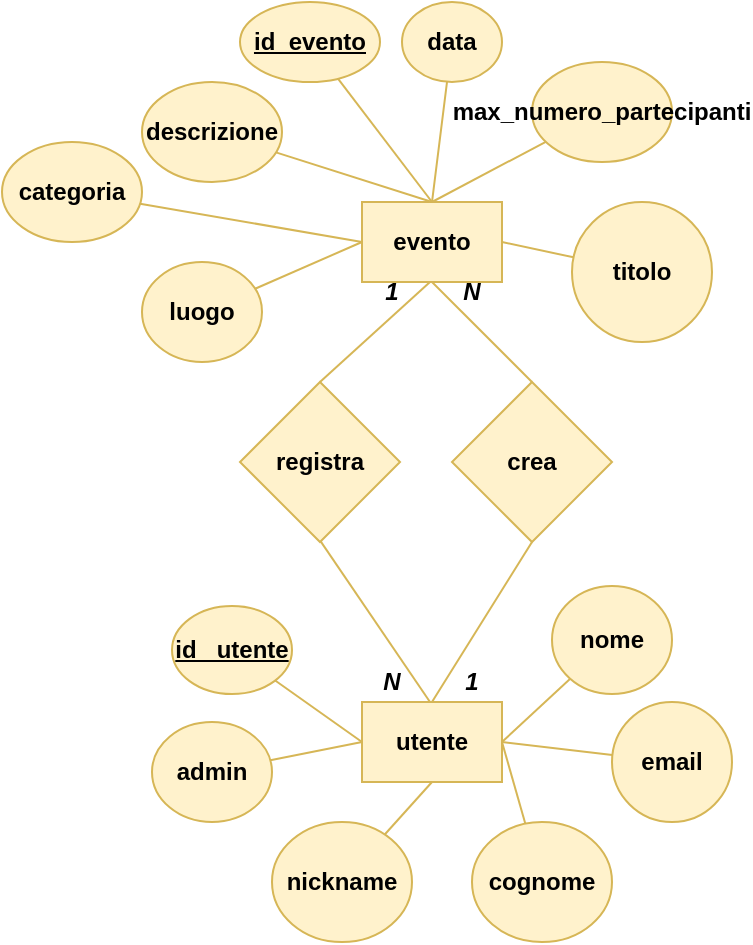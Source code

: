 <mxfile version="21.2.9" type="github">
  <diagram name="Pagina-1" id="YaCgOV6bC5pr7ejjGXxi">
    <mxGraphModel dx="956" dy="503" grid="1" gridSize="10" guides="1" tooltips="1" connect="1" arrows="1" fold="1" page="1" pageScale="1" pageWidth="827" pageHeight="1169" math="0" shadow="0">
      <root>
        <mxCell id="0" />
        <mxCell id="1" parent="0" />
        <mxCell id="npUMTWKMbu3V_MuyzJ62-2" value="evento" style="rounded=0;whiteSpace=wrap;html=1;fillColor=#fff2cc;strokeColor=#d6b656;fontStyle=1;horizontal=1;verticalAlign=middle;" vertex="1" parent="1">
          <mxGeometry x="395" y="360" width="70" height="40" as="geometry" />
        </mxCell>
        <mxCell id="npUMTWKMbu3V_MuyzJ62-3" value="utente" style="rounded=0;whiteSpace=wrap;html=1;fillColor=#fff2cc;strokeColor=#d6b656;fontStyle=1;horizontal=1;verticalAlign=middle;" vertex="1" parent="1">
          <mxGeometry x="395" y="610" width="70" height="40" as="geometry" />
        </mxCell>
        <mxCell id="npUMTWKMbu3V_MuyzJ62-7" style="rounded=0;orthogonalLoop=1;jettySize=auto;html=1;endArrow=none;endFill=0;exitX=0.5;exitY=1;exitDx=0;exitDy=0;entryX=0.5;entryY=0;entryDx=0;entryDy=0;fillColor=#fff2cc;strokeColor=#d6b656;fontStyle=1;horizontal=1;verticalAlign=middle;" edge="1" parent="1" source="npUMTWKMbu3V_MuyzJ62-4" target="npUMTWKMbu3V_MuyzJ62-3">
          <mxGeometry relative="1" as="geometry" />
        </mxCell>
        <mxCell id="npUMTWKMbu3V_MuyzJ62-8" style="rounded=0;orthogonalLoop=1;jettySize=auto;html=1;entryX=0.5;entryY=1;entryDx=0;entryDy=0;endArrow=none;endFill=0;exitX=0.5;exitY=0;exitDx=0;exitDy=0;fillColor=#fff2cc;strokeColor=#d6b656;fontStyle=1;horizontal=1;verticalAlign=middle;" edge="1" parent="1" source="npUMTWKMbu3V_MuyzJ62-4" target="npUMTWKMbu3V_MuyzJ62-2">
          <mxGeometry relative="1" as="geometry" />
        </mxCell>
        <mxCell id="npUMTWKMbu3V_MuyzJ62-4" value="crea" style="rhombus;whiteSpace=wrap;html=1;fillColor=#fff2cc;strokeColor=#d6b656;fontStyle=1;horizontal=1;verticalAlign=middle;" vertex="1" parent="1">
          <mxGeometry x="440" y="450" width="80" height="80" as="geometry" />
        </mxCell>
        <mxCell id="npUMTWKMbu3V_MuyzJ62-22" style="rounded=0;orthogonalLoop=1;jettySize=auto;html=1;entryX=0;entryY=0.5;entryDx=0;entryDy=0;endArrow=none;endFill=0;fillColor=#fff2cc;strokeColor=#d6b656;fontStyle=1;horizontal=1;verticalAlign=middle;" edge="1" parent="1" source="npUMTWKMbu3V_MuyzJ62-11" target="npUMTWKMbu3V_MuyzJ62-3">
          <mxGeometry relative="1" as="geometry" />
        </mxCell>
        <mxCell id="npUMTWKMbu3V_MuyzJ62-11" value="id _utente" style="ellipse;whiteSpace=wrap;html=1;fillColor=#fff2cc;strokeColor=#d6b656;fontStyle=5;horizontal=1;verticalAlign=middle;" vertex="1" parent="1">
          <mxGeometry x="300" y="562" width="60" height="44" as="geometry" />
        </mxCell>
        <mxCell id="npUMTWKMbu3V_MuyzJ62-17" style="rounded=0;orthogonalLoop=1;jettySize=auto;html=1;entryX=1;entryY=0.5;entryDx=0;entryDy=0;endArrow=none;endFill=0;fillColor=#fff2cc;strokeColor=#d6b656;fontStyle=1;horizontal=1;verticalAlign=middle;" edge="1" parent="1" source="npUMTWKMbu3V_MuyzJ62-12" target="npUMTWKMbu3V_MuyzJ62-3">
          <mxGeometry relative="1" as="geometry" />
        </mxCell>
        <mxCell id="npUMTWKMbu3V_MuyzJ62-12" value="nome" style="ellipse;whiteSpace=wrap;html=1;fillColor=#fff2cc;strokeColor=#d6b656;fontStyle=1;horizontal=1;verticalAlign=middle;" vertex="1" parent="1">
          <mxGeometry x="490" y="552" width="60" height="54" as="geometry" />
        </mxCell>
        <mxCell id="npUMTWKMbu3V_MuyzJ62-18" style="rounded=0;orthogonalLoop=1;jettySize=auto;html=1;entryX=1;entryY=0.5;entryDx=0;entryDy=0;endArrow=none;endFill=0;fillColor=#fff2cc;strokeColor=#d6b656;fontStyle=1;horizontal=1;verticalAlign=middle;" edge="1" parent="1" source="npUMTWKMbu3V_MuyzJ62-13" target="npUMTWKMbu3V_MuyzJ62-3">
          <mxGeometry relative="1" as="geometry" />
        </mxCell>
        <mxCell id="npUMTWKMbu3V_MuyzJ62-13" value="email" style="ellipse;whiteSpace=wrap;html=1;fillColor=#fff2cc;strokeColor=#d6b656;fontStyle=1;horizontal=1;verticalAlign=middle;" vertex="1" parent="1">
          <mxGeometry x="520" y="610" width="60" height="60" as="geometry" />
        </mxCell>
        <mxCell id="npUMTWKMbu3V_MuyzJ62-19" style="rounded=0;orthogonalLoop=1;jettySize=auto;html=1;entryX=1;entryY=0.5;entryDx=0;entryDy=0;endArrow=none;endFill=0;fillColor=#fff2cc;strokeColor=#d6b656;fontStyle=1;horizontal=1;verticalAlign=middle;" edge="1" parent="1" source="npUMTWKMbu3V_MuyzJ62-14" target="npUMTWKMbu3V_MuyzJ62-3">
          <mxGeometry relative="1" as="geometry" />
        </mxCell>
        <mxCell id="npUMTWKMbu3V_MuyzJ62-14" value="cognome" style="ellipse;whiteSpace=wrap;html=1;fillColor=#fff2cc;strokeColor=#d6b656;fontStyle=1;horizontal=1;verticalAlign=middle;" vertex="1" parent="1">
          <mxGeometry x="450" y="670" width="70" height="60" as="geometry" />
        </mxCell>
        <mxCell id="npUMTWKMbu3V_MuyzJ62-20" style="rounded=0;orthogonalLoop=1;jettySize=auto;html=1;entryX=0.5;entryY=1;entryDx=0;entryDy=0;endArrow=none;endFill=0;fillColor=#fff2cc;strokeColor=#d6b656;fontStyle=1;horizontal=1;verticalAlign=middle;" edge="1" parent="1" source="npUMTWKMbu3V_MuyzJ62-15" target="npUMTWKMbu3V_MuyzJ62-3">
          <mxGeometry relative="1" as="geometry" />
        </mxCell>
        <mxCell id="npUMTWKMbu3V_MuyzJ62-15" value="nickname" style="ellipse;whiteSpace=wrap;html=1;fillColor=#fff2cc;strokeColor=#d6b656;fontStyle=1;horizontal=1;verticalAlign=middle;" vertex="1" parent="1">
          <mxGeometry x="350" y="670" width="70" height="60" as="geometry" />
        </mxCell>
        <mxCell id="npUMTWKMbu3V_MuyzJ62-21" style="rounded=0;orthogonalLoop=1;jettySize=auto;html=1;entryX=0;entryY=0.5;entryDx=0;entryDy=0;endArrow=none;endFill=0;fillColor=#fff2cc;strokeColor=#d6b656;fontStyle=1;horizontal=1;verticalAlign=middle;" edge="1" parent="1" source="npUMTWKMbu3V_MuyzJ62-16" target="npUMTWKMbu3V_MuyzJ62-3">
          <mxGeometry relative="1" as="geometry" />
        </mxCell>
        <mxCell id="npUMTWKMbu3V_MuyzJ62-16" value="admin" style="ellipse;whiteSpace=wrap;html=1;fillColor=#fff2cc;strokeColor=#d6b656;fontStyle=1;horizontal=1;verticalAlign=middle;" vertex="1" parent="1">
          <mxGeometry x="290" y="620" width="60" height="50" as="geometry" />
        </mxCell>
        <mxCell id="npUMTWKMbu3V_MuyzJ62-30" style="rounded=0;orthogonalLoop=1;jettySize=auto;html=1;entryX=0.5;entryY=0;entryDx=0;entryDy=0;endArrow=none;endFill=0;fillColor=#fff2cc;strokeColor=#d6b656;fontStyle=1;horizontal=1;verticalAlign=middle;" edge="1" parent="1" source="npUMTWKMbu3V_MuyzJ62-23" target="npUMTWKMbu3V_MuyzJ62-2">
          <mxGeometry relative="1" as="geometry" />
        </mxCell>
        <mxCell id="npUMTWKMbu3V_MuyzJ62-23" value="id_evento" style="ellipse;whiteSpace=wrap;html=1;fillColor=#fff2cc;strokeColor=#d6b656;fontStyle=5;horizontal=1;verticalAlign=middle;" vertex="1" parent="1">
          <mxGeometry x="334" y="260" width="70" height="40" as="geometry" />
        </mxCell>
        <mxCell id="npUMTWKMbu3V_MuyzJ62-34" style="rounded=0;orthogonalLoop=1;jettySize=auto;html=1;entryX=0;entryY=0.5;entryDx=0;entryDy=0;endArrow=none;endFill=0;fillColor=#fff2cc;strokeColor=#d6b656;fontStyle=1;horizontal=1;verticalAlign=middle;" edge="1" parent="1" source="npUMTWKMbu3V_MuyzJ62-24" target="npUMTWKMbu3V_MuyzJ62-2">
          <mxGeometry relative="1" as="geometry" />
        </mxCell>
        <mxCell id="npUMTWKMbu3V_MuyzJ62-24" value="luogo" style="ellipse;whiteSpace=wrap;html=1;fillColor=#fff2cc;strokeColor=#d6b656;fontStyle=1;horizontal=1;verticalAlign=middle;" vertex="1" parent="1">
          <mxGeometry x="285" y="390" width="60" height="50" as="geometry" />
        </mxCell>
        <mxCell id="npUMTWKMbu3V_MuyzJ62-35" style="rounded=0;orthogonalLoop=1;jettySize=auto;html=1;entryX=0.5;entryY=0;entryDx=0;entryDy=0;endArrow=none;endFill=0;fillColor=#fff2cc;strokeColor=#d6b656;fontStyle=1;horizontal=1;verticalAlign=middle;" edge="1" parent="1" source="npUMTWKMbu3V_MuyzJ62-26" target="npUMTWKMbu3V_MuyzJ62-2">
          <mxGeometry relative="1" as="geometry" />
        </mxCell>
        <mxCell id="npUMTWKMbu3V_MuyzJ62-26" value="descrizione" style="ellipse;whiteSpace=wrap;html=1;fillColor=#fff2cc;strokeColor=#d6b656;fontStyle=1;horizontal=1;verticalAlign=middle;" vertex="1" parent="1">
          <mxGeometry x="285" y="300" width="70" height="50" as="geometry" />
        </mxCell>
        <mxCell id="npUMTWKMbu3V_MuyzJ62-31" style="rounded=0;orthogonalLoop=1;jettySize=auto;html=1;endArrow=none;endFill=0;fillColor=#fff2cc;strokeColor=#d6b656;fontStyle=1;horizontal=1;verticalAlign=middle;" edge="1" parent="1" source="npUMTWKMbu3V_MuyzJ62-27">
          <mxGeometry relative="1" as="geometry">
            <mxPoint x="430" y="360" as="targetPoint" />
          </mxGeometry>
        </mxCell>
        <mxCell id="npUMTWKMbu3V_MuyzJ62-27" value="data" style="ellipse;whiteSpace=wrap;html=1;fillColor=#fff2cc;strokeColor=#d6b656;fontStyle=1;horizontal=1;verticalAlign=middle;" vertex="1" parent="1">
          <mxGeometry x="415" y="260" width="50" height="40" as="geometry" />
        </mxCell>
        <mxCell id="npUMTWKMbu3V_MuyzJ62-42" style="rounded=0;orthogonalLoop=1;jettySize=auto;html=1;entryX=1;entryY=0.5;entryDx=0;entryDy=0;endArrow=none;endFill=0;fillColor=#fff2cc;strokeColor=#d6b656;fontStyle=1;horizontal=1;verticalAlign=middle;" edge="1" parent="1" source="npUMTWKMbu3V_MuyzJ62-28" target="npUMTWKMbu3V_MuyzJ62-2">
          <mxGeometry relative="1" as="geometry" />
        </mxCell>
        <mxCell id="npUMTWKMbu3V_MuyzJ62-28" value="titolo" style="ellipse;whiteSpace=wrap;html=1;fillColor=#fff2cc;strokeColor=#d6b656;fontStyle=1;horizontal=1;verticalAlign=middle;" vertex="1" parent="1">
          <mxGeometry x="500" y="360" width="70" height="70" as="geometry" />
        </mxCell>
        <mxCell id="npUMTWKMbu3V_MuyzJ62-32" style="rounded=0;orthogonalLoop=1;jettySize=auto;html=1;entryX=0.5;entryY=0;entryDx=0;entryDy=0;endArrow=none;endFill=0;fillColor=#fff2cc;strokeColor=#d6b656;fontStyle=1;horizontal=1;verticalAlign=middle;" edge="1" parent="1" source="npUMTWKMbu3V_MuyzJ62-29" target="npUMTWKMbu3V_MuyzJ62-2">
          <mxGeometry relative="1" as="geometry" />
        </mxCell>
        <mxCell id="npUMTWKMbu3V_MuyzJ62-29" value="max_numero_partecipanti" style="ellipse;whiteSpace=wrap;html=1;fillColor=#fff2cc;strokeColor=#d6b656;fontStyle=1;horizontal=1;verticalAlign=middle;" vertex="1" parent="1">
          <mxGeometry x="480" y="290" width="70" height="50" as="geometry" />
        </mxCell>
        <mxCell id="npUMTWKMbu3V_MuyzJ62-44" style="rounded=0;orthogonalLoop=1;jettySize=auto;html=1;entryX=0.75;entryY=1;entryDx=0;entryDy=0;endArrow=none;endFill=0;exitX=0.483;exitY=0.965;exitDx=0;exitDy=0;exitPerimeter=0;fillColor=#fff2cc;strokeColor=#d6b656;fontStyle=1;horizontal=1;verticalAlign=middle;" edge="1" parent="1" source="npUMTWKMbu3V_MuyzJ62-43">
          <mxGeometry relative="1" as="geometry">
            <mxPoint x="429" y="610" as="targetPoint" />
          </mxGeometry>
        </mxCell>
        <mxCell id="npUMTWKMbu3V_MuyzJ62-45" style="rounded=0;orthogonalLoop=1;jettySize=auto;html=1;entryX=0.75;entryY=0;entryDx=0;entryDy=0;endArrow=none;endFill=0;exitX=0.5;exitY=0;exitDx=0;exitDy=0;fillColor=#fff2cc;strokeColor=#d6b656;fontStyle=1;horizontal=1;verticalAlign=middle;" edge="1" parent="1" source="npUMTWKMbu3V_MuyzJ62-43">
          <mxGeometry relative="1" as="geometry">
            <mxPoint x="429" y="400" as="targetPoint" />
          </mxGeometry>
        </mxCell>
        <mxCell id="npUMTWKMbu3V_MuyzJ62-43" value="registra" style="rhombus;whiteSpace=wrap;html=1;fillColor=#fff2cc;strokeColor=#d6b656;fontStyle=1;horizontal=1;verticalAlign=middle;" vertex="1" parent="1">
          <mxGeometry x="334" y="450" width="80" height="80" as="geometry" />
        </mxCell>
        <mxCell id="npUMTWKMbu3V_MuyzJ62-47" value="N" style="text;html=1;align=center;verticalAlign=middle;whiteSpace=wrap;rounded=0;fontStyle=3;horizontal=1;" vertex="1" parent="1">
          <mxGeometry x="420" y="390" width="60" height="30" as="geometry" />
        </mxCell>
        <mxCell id="npUMTWKMbu3V_MuyzJ62-48" value="1" style="text;html=1;align=center;verticalAlign=middle;whiteSpace=wrap;rounded=0;fontStyle=3;horizontal=1;" vertex="1" parent="1">
          <mxGeometry x="420" y="584.5" width="60" height="30" as="geometry" />
        </mxCell>
        <mxCell id="npUMTWKMbu3V_MuyzJ62-49" value="1" style="text;html=1;align=center;verticalAlign=middle;whiteSpace=wrap;rounded=0;fontStyle=3;horizontal=1;" vertex="1" parent="1">
          <mxGeometry x="380" y="390" width="60" height="30" as="geometry" />
        </mxCell>
        <mxCell id="npUMTWKMbu3V_MuyzJ62-50" value="N" style="text;html=1;align=center;verticalAlign=middle;whiteSpace=wrap;rounded=0;fontStyle=3;horizontal=1;" vertex="1" parent="1">
          <mxGeometry x="380" y="584.5" width="60" height="30" as="geometry" />
        </mxCell>
        <mxCell id="npUMTWKMbu3V_MuyzJ62-56" style="rounded=0;orthogonalLoop=1;jettySize=auto;html=1;entryX=0;entryY=0.5;entryDx=0;entryDy=0;endArrow=none;endFill=0;fillColor=#fff2cc;strokeColor=#d6b656;" edge="1" parent="1" source="npUMTWKMbu3V_MuyzJ62-55" target="npUMTWKMbu3V_MuyzJ62-2">
          <mxGeometry relative="1" as="geometry" />
        </mxCell>
        <mxCell id="npUMTWKMbu3V_MuyzJ62-55" value="categoria" style="ellipse;whiteSpace=wrap;html=1;fillColor=#fff2cc;strokeColor=#d6b656;fontStyle=1;horizontal=1;verticalAlign=middle;" vertex="1" parent="1">
          <mxGeometry x="215" y="330" width="70" height="50" as="geometry" />
        </mxCell>
      </root>
    </mxGraphModel>
  </diagram>
</mxfile>
